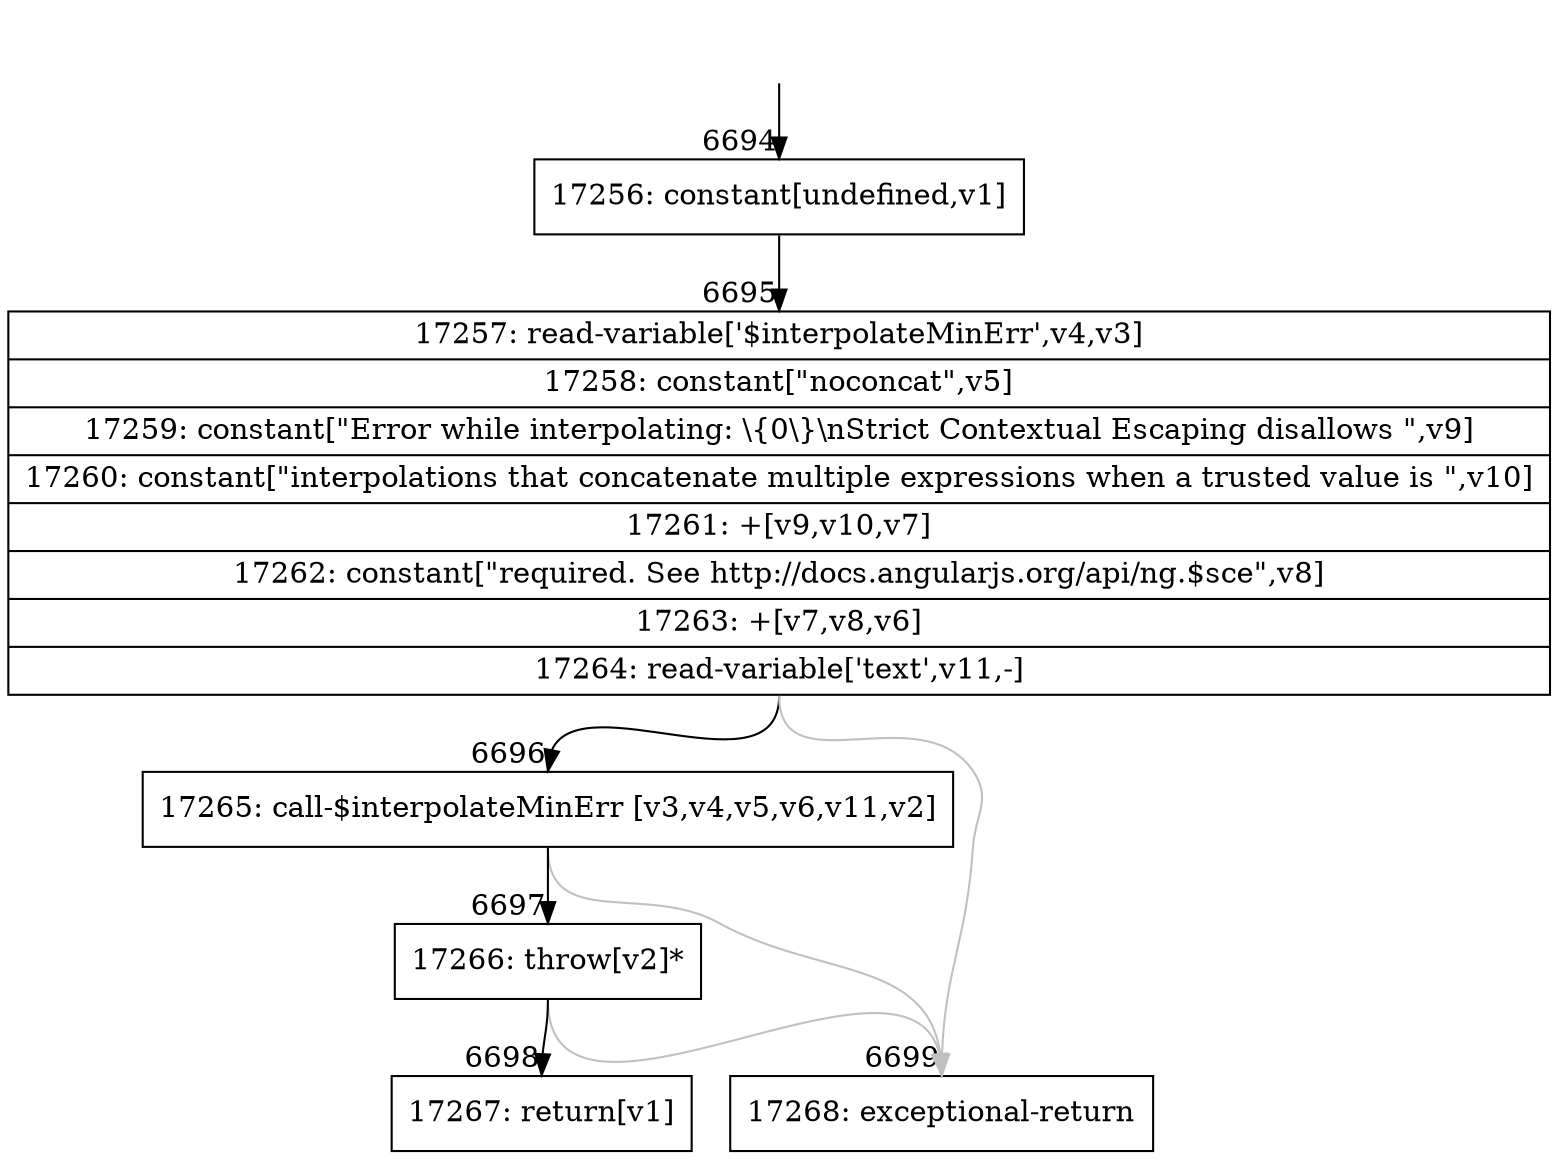 digraph {
rankdir="TD"
BB_entry500[shape=none,label=""];
BB_entry500 -> BB6694 [tailport=s, headport=n, headlabel="    6694"]
BB6694 [shape=record label="{17256: constant[undefined,v1]}" ] 
BB6694 -> BB6695 [tailport=s, headport=n, headlabel="      6695"]
BB6695 [shape=record label="{17257: read-variable['$interpolateMinErr',v4,v3]|17258: constant[\"noconcat\",v5]|17259: constant[\"Error while interpolating: \\\{0\\\}\\nStrict Contextual Escaping disallows \",v9]|17260: constant[\"interpolations that concatenate multiple expressions when a trusted value is \",v10]|17261: +[v9,v10,v7]|17262: constant[\"required.  See http://docs.angularjs.org/api/ng.$sce\",v8]|17263: +[v7,v8,v6]|17264: read-variable['text',v11,-]}" ] 
BB6695 -> BB6696 [tailport=s, headport=n, headlabel="      6696"]
BB6695 -> BB6699 [tailport=s, headport=n, color=gray, headlabel="      6699"]
BB6696 [shape=record label="{17265: call-$interpolateMinErr [v3,v4,v5,v6,v11,v2]}" ] 
BB6696 -> BB6697 [tailport=s, headport=n, headlabel="      6697"]
BB6696 -> BB6699 [tailport=s, headport=n, color=gray]
BB6697 [shape=record label="{17266: throw[v2]*}" ] 
BB6697 -> BB6698 [tailport=s, headport=n, headlabel="      6698"]
BB6697 -> BB6699 [tailport=s, headport=n, color=gray]
BB6698 [shape=record label="{17267: return[v1]}" ] 
BB6699 [shape=record label="{17268: exceptional-return}" ] 
//#$~ 10585
}
